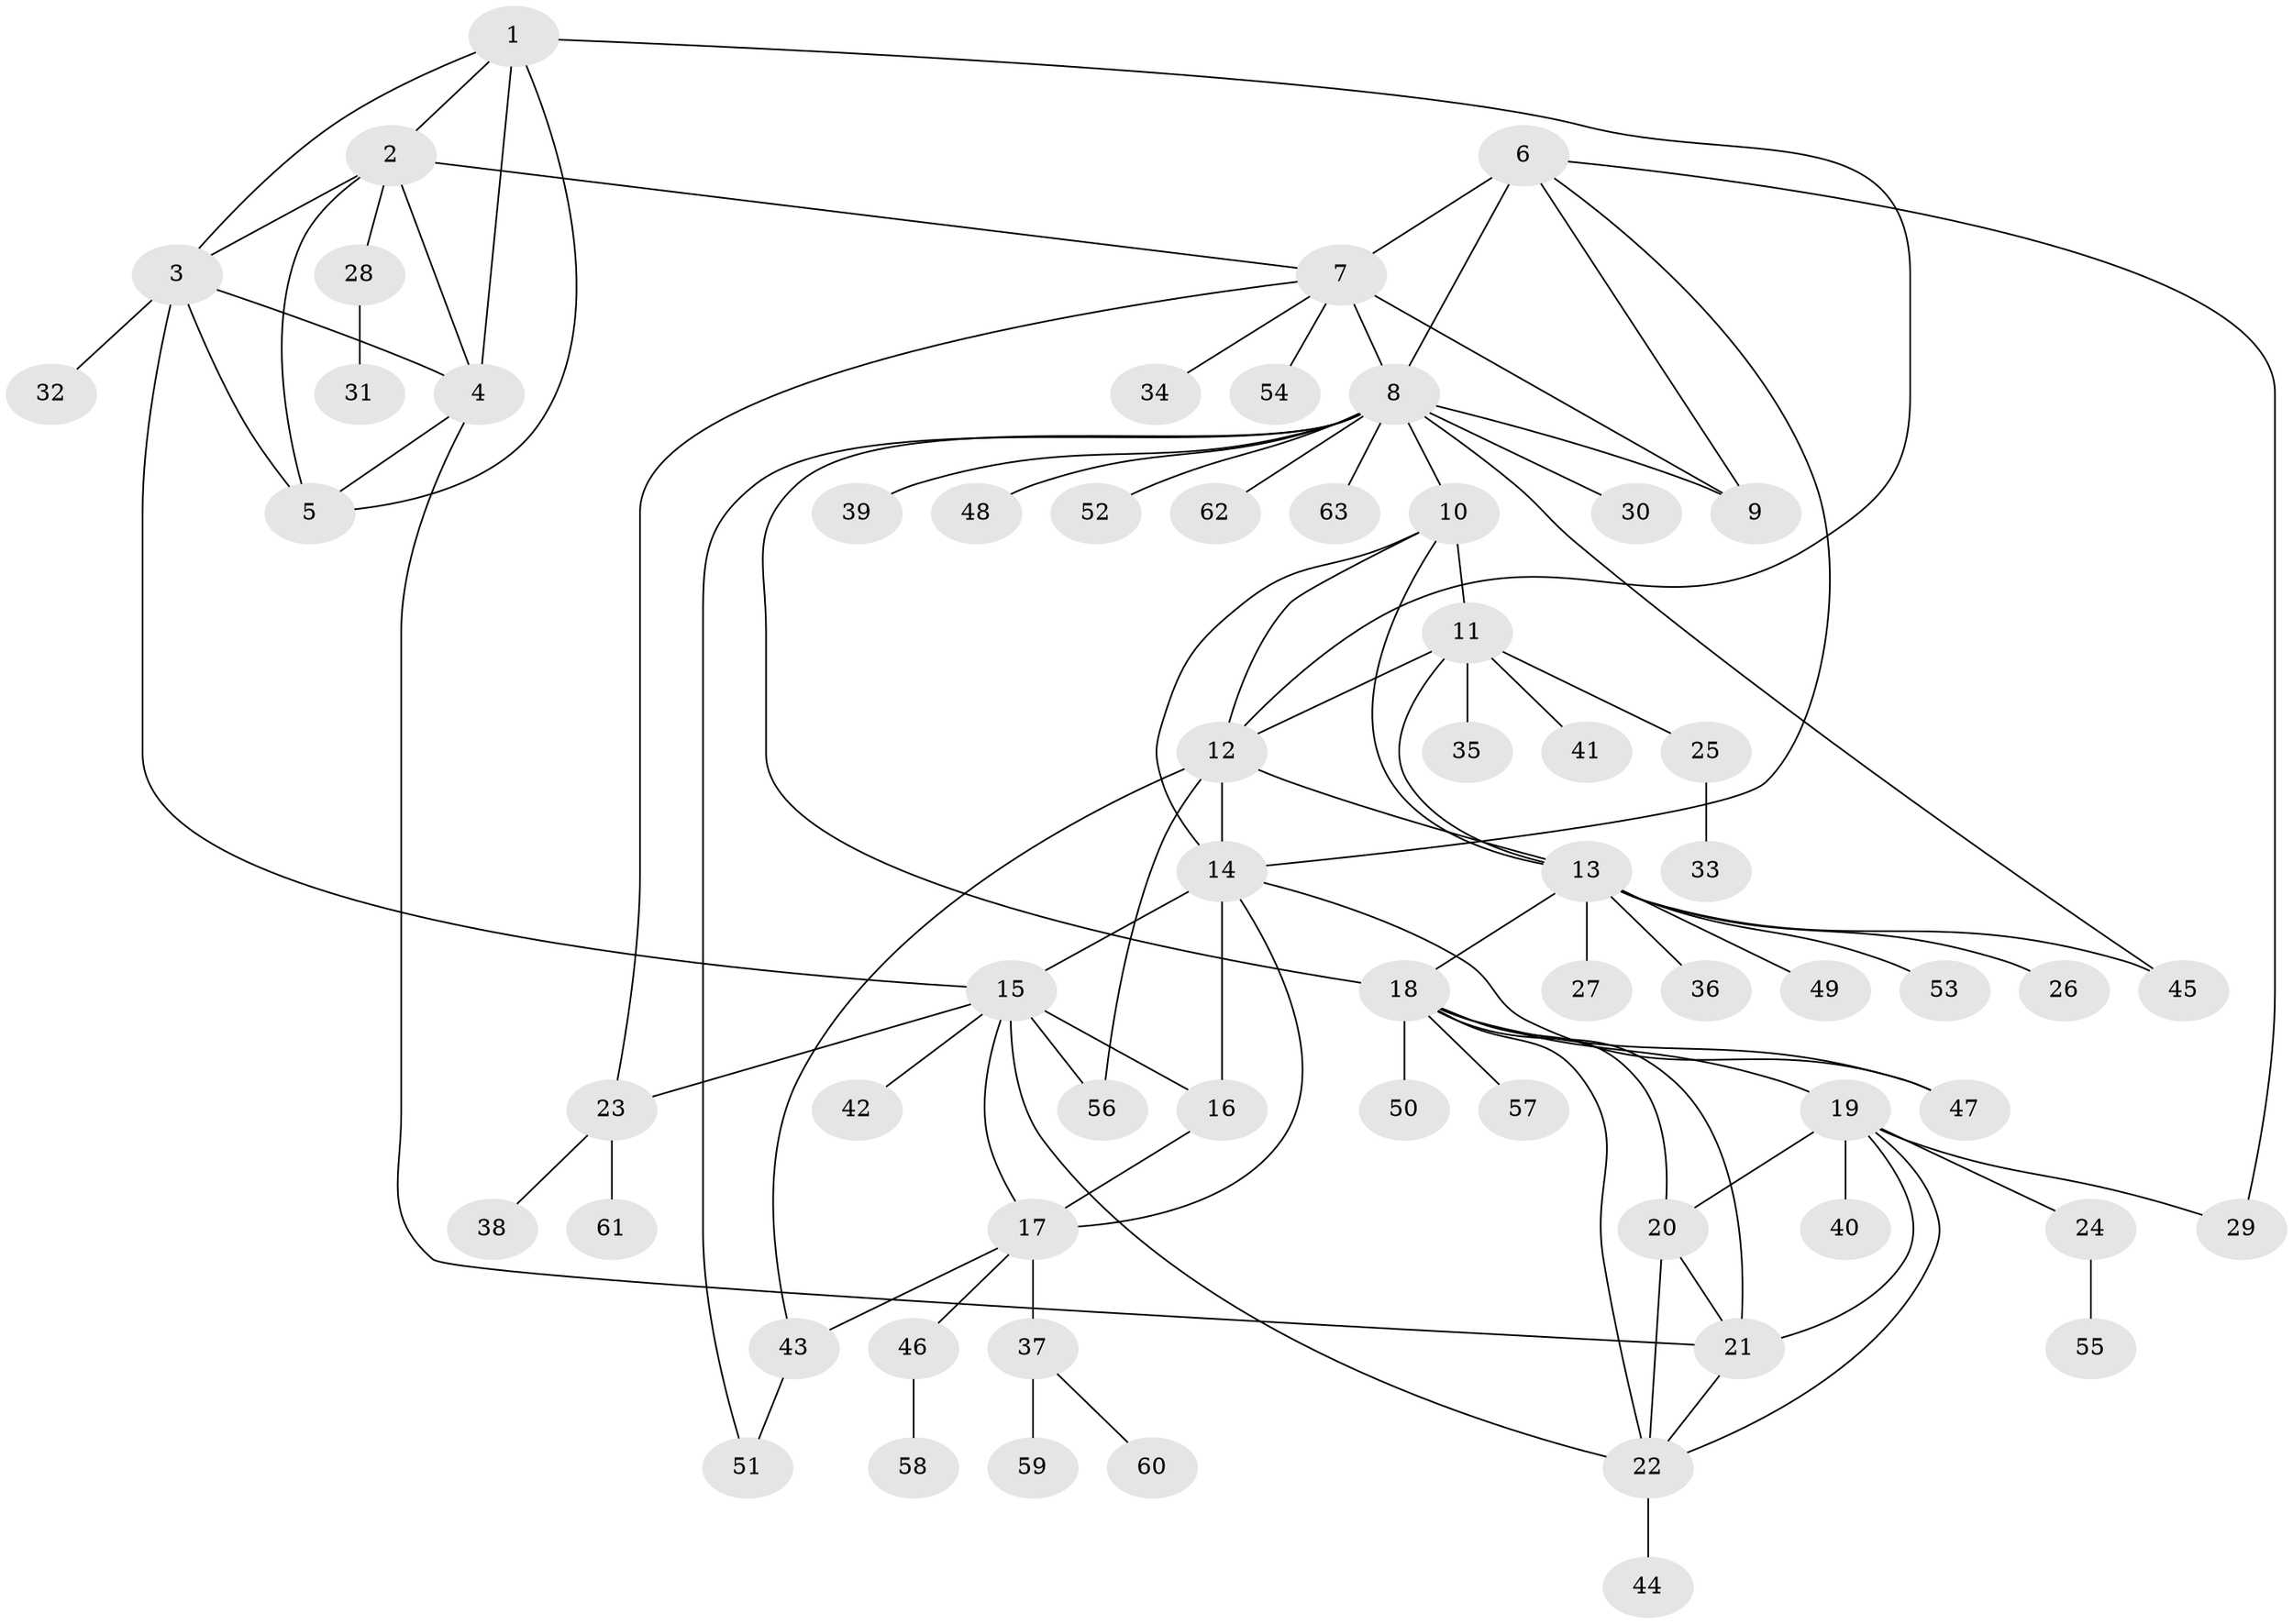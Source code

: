 // original degree distribution, {6: 0.057692307692307696, 7: 0.04807692307692308, 5: 0.057692307692307696, 9: 0.009615384615384616, 15: 0.009615384615384616, 4: 0.019230769230769232, 10: 0.028846153846153848, 12: 0.009615384615384616, 8: 0.019230769230769232, 1: 0.5288461538461539, 3: 0.038461538461538464, 2: 0.17307692307692307}
// Generated by graph-tools (version 1.1) at 2025/52/03/04/25 22:52:22]
// undirected, 63 vertices, 97 edges
graph export_dot {
  node [color=gray90,style=filled];
  1;
  2;
  3;
  4;
  5;
  6;
  7;
  8;
  9;
  10;
  11;
  12;
  13;
  14;
  15;
  16;
  17;
  18;
  19;
  20;
  21;
  22;
  23;
  24;
  25;
  26;
  27;
  28;
  29;
  30;
  31;
  32;
  33;
  34;
  35;
  36;
  37;
  38;
  39;
  40;
  41;
  42;
  43;
  44;
  45;
  46;
  47;
  48;
  49;
  50;
  51;
  52;
  53;
  54;
  55;
  56;
  57;
  58;
  59;
  60;
  61;
  62;
  63;
  1 -- 2 [weight=1.0];
  1 -- 3 [weight=1.0];
  1 -- 4 [weight=1.0];
  1 -- 5 [weight=1.0];
  1 -- 12 [weight=1.0];
  2 -- 3 [weight=1.0];
  2 -- 4 [weight=1.0];
  2 -- 5 [weight=1.0];
  2 -- 7 [weight=1.0];
  2 -- 28 [weight=1.0];
  3 -- 4 [weight=1.0];
  3 -- 5 [weight=1.0];
  3 -- 15 [weight=1.0];
  3 -- 32 [weight=1.0];
  4 -- 5 [weight=2.0];
  4 -- 21 [weight=1.0];
  6 -- 7 [weight=2.0];
  6 -- 8 [weight=2.0];
  6 -- 9 [weight=2.0];
  6 -- 14 [weight=1.0];
  6 -- 29 [weight=1.0];
  7 -- 8 [weight=1.0];
  7 -- 9 [weight=1.0];
  7 -- 23 [weight=1.0];
  7 -- 34 [weight=1.0];
  7 -- 54 [weight=1.0];
  8 -- 9 [weight=1.0];
  8 -- 10 [weight=1.0];
  8 -- 18 [weight=1.0];
  8 -- 30 [weight=1.0];
  8 -- 39 [weight=1.0];
  8 -- 45 [weight=1.0];
  8 -- 48 [weight=1.0];
  8 -- 51 [weight=1.0];
  8 -- 52 [weight=1.0];
  8 -- 62 [weight=1.0];
  8 -- 63 [weight=1.0];
  10 -- 11 [weight=2.0];
  10 -- 12 [weight=1.0];
  10 -- 13 [weight=1.0];
  10 -- 14 [weight=1.0];
  11 -- 12 [weight=3.0];
  11 -- 13 [weight=2.0];
  11 -- 25 [weight=1.0];
  11 -- 35 [weight=1.0];
  11 -- 41 [weight=1.0];
  12 -- 13 [weight=1.0];
  12 -- 14 [weight=1.0];
  12 -- 43 [weight=1.0];
  12 -- 56 [weight=1.0];
  13 -- 18 [weight=1.0];
  13 -- 26 [weight=1.0];
  13 -- 27 [weight=1.0];
  13 -- 36 [weight=1.0];
  13 -- 45 [weight=1.0];
  13 -- 49 [weight=1.0];
  13 -- 53 [weight=1.0];
  14 -- 15 [weight=2.0];
  14 -- 16 [weight=4.0];
  14 -- 17 [weight=2.0];
  14 -- 47 [weight=1.0];
  15 -- 16 [weight=1.0];
  15 -- 17 [weight=1.0];
  15 -- 22 [weight=1.0];
  15 -- 23 [weight=1.0];
  15 -- 42 [weight=1.0];
  15 -- 56 [weight=1.0];
  16 -- 17 [weight=1.0];
  17 -- 37 [weight=1.0];
  17 -- 43 [weight=1.0];
  17 -- 46 [weight=1.0];
  18 -- 19 [weight=1.0];
  18 -- 20 [weight=1.0];
  18 -- 21 [weight=1.0];
  18 -- 22 [weight=1.0];
  18 -- 47 [weight=1.0];
  18 -- 50 [weight=1.0];
  18 -- 57 [weight=1.0];
  19 -- 20 [weight=1.0];
  19 -- 21 [weight=1.0];
  19 -- 22 [weight=1.0];
  19 -- 24 [weight=1.0];
  19 -- 29 [weight=1.0];
  19 -- 40 [weight=1.0];
  20 -- 21 [weight=1.0];
  20 -- 22 [weight=1.0];
  21 -- 22 [weight=1.0];
  22 -- 44 [weight=1.0];
  23 -- 38 [weight=1.0];
  23 -- 61 [weight=1.0];
  24 -- 55 [weight=1.0];
  25 -- 33 [weight=1.0];
  28 -- 31 [weight=1.0];
  37 -- 59 [weight=1.0];
  37 -- 60 [weight=1.0];
  43 -- 51 [weight=1.0];
  46 -- 58 [weight=1.0];
}
